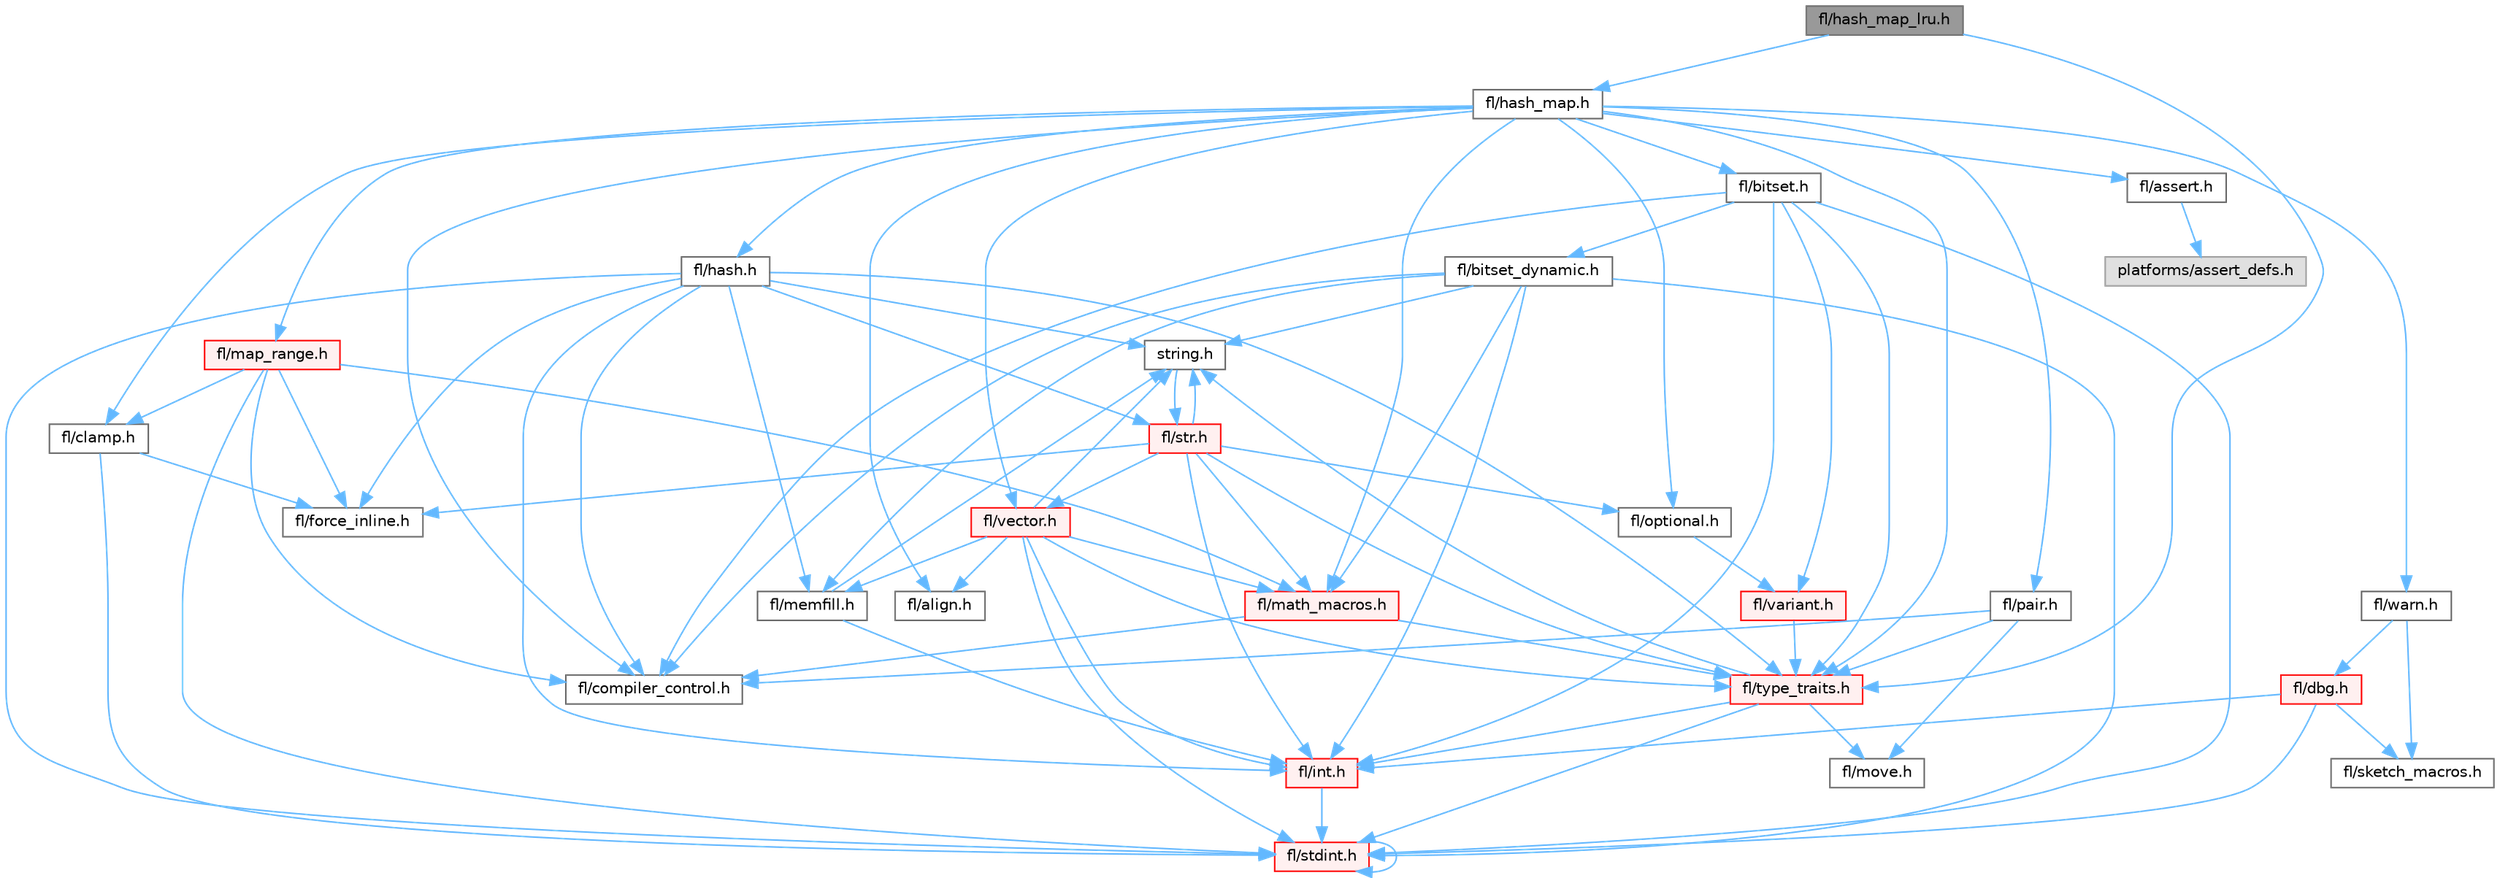 digraph "fl/hash_map_lru.h"
{
 // INTERACTIVE_SVG=YES
 // LATEX_PDF_SIZE
  bgcolor="transparent";
  edge [fontname=Helvetica,fontsize=10,labelfontname=Helvetica,labelfontsize=10];
  node [fontname=Helvetica,fontsize=10,shape=box,height=0.2,width=0.4];
  Node1 [id="Node000001",label="fl/hash_map_lru.h",height=0.2,width=0.4,color="gray40", fillcolor="grey60", style="filled", fontcolor="black",tooltip=" "];
  Node1 -> Node2 [id="edge1_Node000001_Node000002",color="steelblue1",style="solid",tooltip=" "];
  Node2 [id="Node000002",label="fl/hash_map.h",height=0.2,width=0.4,color="grey40", fillcolor="white", style="filled",URL="$d6/d13/hash__map_8h.html",tooltip=" "];
  Node2 -> Node3 [id="edge2_Node000002_Node000003",color="steelblue1",style="solid",tooltip=" "];
  Node3 [id="Node000003",label="fl/assert.h",height=0.2,width=0.4,color="grey40", fillcolor="white", style="filled",URL="$dc/da7/assert_8h.html",tooltip=" "];
  Node3 -> Node4 [id="edge3_Node000003_Node000004",color="steelblue1",style="solid",tooltip=" "];
  Node4 [id="Node000004",label="platforms/assert_defs.h",height=0.2,width=0.4,color="grey60", fillcolor="#E0E0E0", style="filled",tooltip=" "];
  Node2 -> Node5 [id="edge4_Node000002_Node000005",color="steelblue1",style="solid",tooltip=" "];
  Node5 [id="Node000005",label="fl/bitset.h",height=0.2,width=0.4,color="grey40", fillcolor="white", style="filled",URL="$d1/d69/bitset_8h.html",tooltip=" "];
  Node5 -> Node6 [id="edge5_Node000005_Node000006",color="steelblue1",style="solid",tooltip=" "];
  Node6 [id="Node000006",label="fl/bitset_dynamic.h",height=0.2,width=0.4,color="grey40", fillcolor="white", style="filled",URL="$de/d7a/bitset__dynamic_8h.html",tooltip=" "];
  Node6 -> Node7 [id="edge6_Node000006_Node000007",color="steelblue1",style="solid",tooltip=" "];
  Node7 [id="Node000007",label="fl/stdint.h",height=0.2,width=0.4,color="red", fillcolor="#FFF0F0", style="filled",URL="$df/dd8/stdint_8h.html",tooltip=" "];
  Node7 -> Node7 [id="edge7_Node000007_Node000007",color="steelblue1",style="solid",tooltip=" "];
  Node6 -> Node9 [id="edge8_Node000006_Node000009",color="steelblue1",style="solid",tooltip=" "];
  Node9 [id="Node000009",label="fl/int.h",height=0.2,width=0.4,color="red", fillcolor="#FFF0F0", style="filled",URL="$d3/d7e/int_8h.html",tooltip=" "];
  Node9 -> Node7 [id="edge9_Node000009_Node000007",color="steelblue1",style="solid",tooltip=" "];
  Node6 -> Node11 [id="edge10_Node000006_Node000011",color="steelblue1",style="solid",tooltip=" "];
  Node11 [id="Node000011",label="string.h",height=0.2,width=0.4,color="grey40", fillcolor="white", style="filled",URL="$da/d66/string_8h.html",tooltip=" "];
  Node11 -> Node12 [id="edge11_Node000011_Node000012",color="steelblue1",style="solid",tooltip=" "];
  Node12 [id="Node000012",label="fl/str.h",height=0.2,width=0.4,color="red", fillcolor="#FFF0F0", style="filled",URL="$d1/d93/str_8h.html",tooltip=" "];
  Node12 -> Node9 [id="edge12_Node000012_Node000009",color="steelblue1",style="solid",tooltip=" "];
  Node12 -> Node11 [id="edge13_Node000012_Node000011",color="steelblue1",style="solid",tooltip=" "];
  Node12 -> Node19 [id="edge14_Node000012_Node000019",color="steelblue1",style="solid",tooltip=" "];
  Node19 [id="Node000019",label="fl/math_macros.h",height=0.2,width=0.4,color="red", fillcolor="#FFF0F0", style="filled",URL="$d8/db8/math__macros_8h.html",tooltip=" "];
  Node19 -> Node20 [id="edge15_Node000019_Node000020",color="steelblue1",style="solid",tooltip=" "];
  Node20 [id="Node000020",label="fl/compiler_control.h",height=0.2,width=0.4,color="grey40", fillcolor="white", style="filled",URL="$d4/d54/compiler__control_8h.html",tooltip=" "];
  Node19 -> Node21 [id="edge16_Node000019_Node000021",color="steelblue1",style="solid",tooltip=" "];
  Node21 [id="Node000021",label="fl/type_traits.h",height=0.2,width=0.4,color="red", fillcolor="#FFF0F0", style="filled",URL="$df/d63/type__traits_8h.html",tooltip=" "];
  Node21 -> Node11 [id="edge17_Node000021_Node000011",color="steelblue1",style="solid",tooltip=" "];
  Node21 -> Node7 [id="edge18_Node000021_Node000007",color="steelblue1",style="solid",tooltip=" "];
  Node21 -> Node23 [id="edge19_Node000021_Node000023",color="steelblue1",style="solid",tooltip=" "];
  Node23 [id="Node000023",label="fl/move.h",height=0.2,width=0.4,color="grey40", fillcolor="white", style="filled",URL="$d9/d83/move_8h.html",tooltip=" "];
  Node21 -> Node9 [id="edge20_Node000021_Node000009",color="steelblue1",style="solid",tooltip=" "];
  Node12 -> Node47 [id="edge21_Node000012_Node000047",color="steelblue1",style="solid",tooltip=" "];
  Node47 [id="Node000047",label="fl/optional.h",height=0.2,width=0.4,color="grey40", fillcolor="white", style="filled",URL="$dc/d62/optional_8h.html",tooltip=" "];
  Node47 -> Node48 [id="edge22_Node000047_Node000048",color="steelblue1",style="solid",tooltip=" "];
  Node48 [id="Node000048",label="fl/variant.h",height=0.2,width=0.4,color="red", fillcolor="#FFF0F0", style="filled",URL="$d6/d10/variant_8h.html",tooltip=" "];
  Node48 -> Node21 [id="edge23_Node000048_Node000021",color="steelblue1",style="solid",tooltip=" "];
  Node12 -> Node21 [id="edge24_Node000012_Node000021",color="steelblue1",style="solid",tooltip=" "];
  Node12 -> Node49 [id="edge25_Node000012_Node000049",color="steelblue1",style="solid",tooltip=" "];
  Node49 [id="Node000049",label="fl/vector.h",height=0.2,width=0.4,color="red", fillcolor="#FFF0F0", style="filled",URL="$d6/d68/vector_8h.html",tooltip=" "];
  Node49 -> Node7 [id="edge26_Node000049_Node000007",color="steelblue1",style="solid",tooltip=" "];
  Node49 -> Node9 [id="edge27_Node000049_Node000009",color="steelblue1",style="solid",tooltip=" "];
  Node49 -> Node11 [id="edge28_Node000049_Node000011",color="steelblue1",style="solid",tooltip=" "];
  Node49 -> Node19 [id="edge29_Node000049_Node000019",color="steelblue1",style="solid",tooltip=" "];
  Node49 -> Node36 [id="edge30_Node000049_Node000036",color="steelblue1",style="solid",tooltip=" "];
  Node36 [id="Node000036",label="fl/memfill.h",height=0.2,width=0.4,color="grey40", fillcolor="white", style="filled",URL="$d0/dda/memfill_8h.html",tooltip=" "];
  Node36 -> Node11 [id="edge31_Node000036_Node000011",color="steelblue1",style="solid",tooltip=" "];
  Node36 -> Node9 [id="edge32_Node000036_Node000009",color="steelblue1",style="solid",tooltip=" "];
  Node49 -> Node21 [id="edge33_Node000049_Node000021",color="steelblue1",style="solid",tooltip=" "];
  Node49 -> Node45 [id="edge34_Node000049_Node000045",color="steelblue1",style="solid",tooltip=" "];
  Node45 [id="Node000045",label="fl/align.h",height=0.2,width=0.4,color="grey40", fillcolor="white", style="filled",URL="$d1/ddf/align_8h.html",tooltip=" "];
  Node12 -> Node17 [id="edge35_Node000012_Node000017",color="steelblue1",style="solid",tooltip=" "];
  Node17 [id="Node000017",label="fl/force_inline.h",height=0.2,width=0.4,color="grey40", fillcolor="white", style="filled",URL="$d4/d64/force__inline_8h.html",tooltip=" "];
  Node6 -> Node19 [id="edge36_Node000006_Node000019",color="steelblue1",style="solid",tooltip=" "];
  Node6 -> Node36 [id="edge37_Node000006_Node000036",color="steelblue1",style="solid",tooltip=" "];
  Node6 -> Node20 [id="edge38_Node000006_Node000020",color="steelblue1",style="solid",tooltip=" "];
  Node5 -> Node21 [id="edge39_Node000005_Node000021",color="steelblue1",style="solid",tooltip=" "];
  Node5 -> Node48 [id="edge40_Node000005_Node000048",color="steelblue1",style="solid",tooltip=" "];
  Node5 -> Node7 [id="edge41_Node000005_Node000007",color="steelblue1",style="solid",tooltip=" "];
  Node5 -> Node9 [id="edge42_Node000005_Node000009",color="steelblue1",style="solid",tooltip=" "];
  Node5 -> Node20 [id="edge43_Node000005_Node000020",color="steelblue1",style="solid",tooltip=" "];
  Node2 -> Node16 [id="edge44_Node000002_Node000016",color="steelblue1",style="solid",tooltip=" "];
  Node16 [id="Node000016",label="fl/clamp.h",height=0.2,width=0.4,color="grey40", fillcolor="white", style="filled",URL="$d6/dd3/clamp_8h.html",tooltip=" "];
  Node16 -> Node7 [id="edge45_Node000016_Node000007",color="steelblue1",style="solid",tooltip=" "];
  Node16 -> Node17 [id="edge46_Node000016_Node000017",color="steelblue1",style="solid",tooltip=" "];
  Node2 -> Node54 [id="edge47_Node000002_Node000054",color="steelblue1",style="solid",tooltip=" "];
  Node54 [id="Node000054",label="fl/hash.h",height=0.2,width=0.4,color="grey40", fillcolor="white", style="filled",URL="$db/dfb/hash_8h.html",tooltip=" "];
  Node54 -> Node12 [id="edge48_Node000054_Node000012",color="steelblue1",style="solid",tooltip=" "];
  Node54 -> Node21 [id="edge49_Node000054_Node000021",color="steelblue1",style="solid",tooltip=" "];
  Node54 -> Node9 [id="edge50_Node000054_Node000009",color="steelblue1",style="solid",tooltip=" "];
  Node54 -> Node7 [id="edge51_Node000054_Node000007",color="steelblue1",style="solid",tooltip=" "];
  Node54 -> Node17 [id="edge52_Node000054_Node000017",color="steelblue1",style="solid",tooltip=" "];
  Node54 -> Node36 [id="edge53_Node000054_Node000036",color="steelblue1",style="solid",tooltip=" "];
  Node54 -> Node11 [id="edge54_Node000054_Node000011",color="steelblue1",style="solid",tooltip=" "];
  Node54 -> Node20 [id="edge55_Node000054_Node000020",color="steelblue1",style="solid",tooltip=" "];
  Node2 -> Node18 [id="edge56_Node000002_Node000018",color="steelblue1",style="solid",tooltip=" "];
  Node18 [id="Node000018",label="fl/map_range.h",height=0.2,width=0.4,color="red", fillcolor="#FFF0F0", style="filled",URL="$d1/d47/map__range_8h.html",tooltip=" "];
  Node18 -> Node7 [id="edge57_Node000018_Node000007",color="steelblue1",style="solid",tooltip=" "];
  Node18 -> Node16 [id="edge58_Node000018_Node000016",color="steelblue1",style="solid",tooltip=" "];
  Node18 -> Node17 [id="edge59_Node000018_Node000017",color="steelblue1",style="solid",tooltip=" "];
  Node18 -> Node19 [id="edge60_Node000018_Node000019",color="steelblue1",style="solid",tooltip=" "];
  Node18 -> Node20 [id="edge61_Node000018_Node000020",color="steelblue1",style="solid",tooltip=" "];
  Node2 -> Node47 [id="edge62_Node000002_Node000047",color="steelblue1",style="solid",tooltip=" "];
  Node2 -> Node55 [id="edge63_Node000002_Node000055",color="steelblue1",style="solid",tooltip=" "];
  Node55 [id="Node000055",label="fl/pair.h",height=0.2,width=0.4,color="grey40", fillcolor="white", style="filled",URL="$d3/d41/pair_8h.html",tooltip=" "];
  Node55 -> Node23 [id="edge64_Node000055_Node000023",color="steelblue1",style="solid",tooltip=" "];
  Node55 -> Node20 [id="edge65_Node000055_Node000020",color="steelblue1",style="solid",tooltip=" "];
  Node55 -> Node21 [id="edge66_Node000055_Node000021",color="steelblue1",style="solid",tooltip=" "];
  Node2 -> Node21 [id="edge67_Node000002_Node000021",color="steelblue1",style="solid",tooltip=" "];
  Node2 -> Node49 [id="edge68_Node000002_Node000049",color="steelblue1",style="solid",tooltip=" "];
  Node2 -> Node56 [id="edge69_Node000002_Node000056",color="steelblue1",style="solid",tooltip=" "];
  Node56 [id="Node000056",label="fl/warn.h",height=0.2,width=0.4,color="grey40", fillcolor="white", style="filled",URL="$de/d77/warn_8h.html",tooltip=" "];
  Node56 -> Node57 [id="edge70_Node000056_Node000057",color="steelblue1",style="solid",tooltip=" "];
  Node57 [id="Node000057",label="fl/dbg.h",height=0.2,width=0.4,color="red", fillcolor="#FFF0F0", style="filled",URL="$d6/d01/dbg_8h.html",tooltip=" "];
  Node57 -> Node67 [id="edge71_Node000057_Node000067",color="steelblue1",style="solid",tooltip=" "];
  Node67 [id="Node000067",label="fl/sketch_macros.h",height=0.2,width=0.4,color="grey40", fillcolor="white", style="filled",URL="$d1/dbc/sketch__macros_8h.html",tooltip=" "];
  Node57 -> Node9 [id="edge72_Node000057_Node000009",color="steelblue1",style="solid",tooltip=" "];
  Node57 -> Node7 [id="edge73_Node000057_Node000007",color="steelblue1",style="solid",tooltip=" "];
  Node56 -> Node67 [id="edge74_Node000056_Node000067",color="steelblue1",style="solid",tooltip=" "];
  Node2 -> Node45 [id="edge75_Node000002_Node000045",color="steelblue1",style="solid",tooltip=" "];
  Node2 -> Node20 [id="edge76_Node000002_Node000020",color="steelblue1",style="solid",tooltip=" "];
  Node2 -> Node19 [id="edge77_Node000002_Node000019",color="steelblue1",style="solid",tooltip=" "];
  Node1 -> Node21 [id="edge78_Node000001_Node000021",color="steelblue1",style="solid",tooltip=" "];
}
